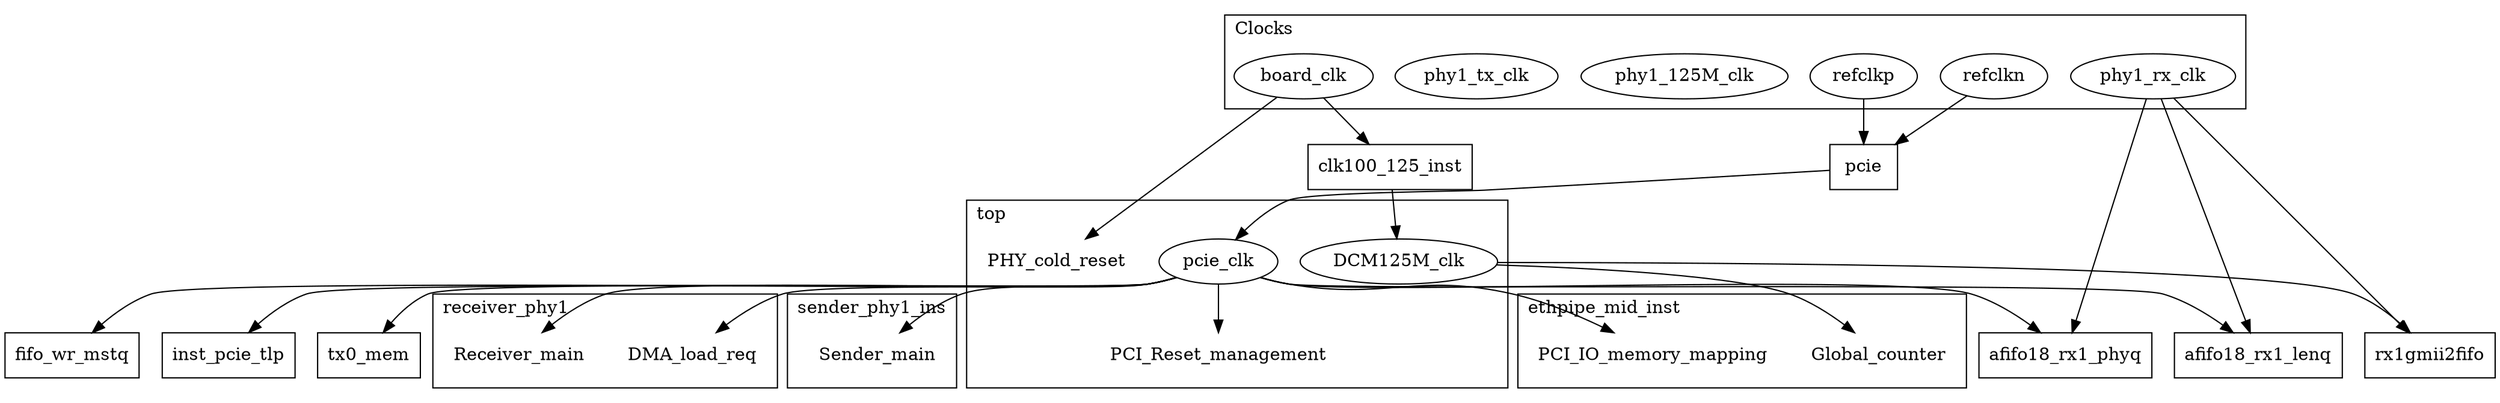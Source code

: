digraph G {
    graph [rankdir=TB];
    node[shape=record];

	// clocks
	subgraph cluster_clock {
		label="Clocks";
		labelloc=t;
		labeljust=l;

		board_clk[shape=ellipse];
		refclkp[shape=ellipse];
		refclkn[shape=ellipse];
		phy1_125M_clk[shape=ellipse];
		phy1_tx_clk[shape=ellipse];
		phy1_rx_clk[shape=ellipse];
	}

	subgraph cluster_top {
		label="top";
		labelloc=t;
		labeljust=l;

		pcie_clk[shape=ellipse];
		DCM125M_clk[shape=ellipse];

		PCI_Reset_management[shape=plaintext];
		PHY_cold_reset[shape=plaintext];

	}
	pcie_clk -> PCI_Reset_management;
	board_clk -> PHY_cold_reset;
	board_clk -> clk100_125_inst;
	clk100_125_inst -> DCM125M_clk;
	refclkp -> pcie;
	refclkn -> pcie;
	pcie -> pcie_clk;

	subgraph cluster_ethpipe_mid_inst {
		label="ethpipe_mid_inst";
		labelloc=t;
		labeljust=l;

		Global_counter[shape=plaintext];
		PCI_IO_memory_mapping[shape=plaintext];
	}
	DCM125M_clk -> Global_counter;
	pcie_clk -> PCI_IO_memory_mapping;

	pcie_clk -> fifo_wr_mstq;
	phy1_rx_clk -> afifo18_rx1_phyq;
	pcie_clk -> afifo18_rx1_phyq;
	phy1_rx_clk -> afifo18_rx1_lenq;
	pcie_clk -> afifo18_rx1_lenq;
	DCM125M_clk -> rx1gmii2fifo;
	phy1_rx_clk -> rx1gmii2fifo;
	pcie_clk -> inst_pcie_tlp;
	pcie_clk -> tx0_mem;

	subgraph cluster_receiver_phy1 {
		label="receiver_phy1";
		labelloc=t;
		labeljust=l;

		DMA_load_req[shape=plaintext];
		Receiver_main[shape=plaintext];
	}
	pcie_clk -> DMA_load_req;
	pcie_clk -> Receiver_main;


	subgraph cluster_sender_phy1_ins {
		label="sender_phy1_ins";
		labelloc=t;
		labeljust=l;

		Sender_main[shape=plaintext];
	}
	pcie_clk -> Sender_main;

}

